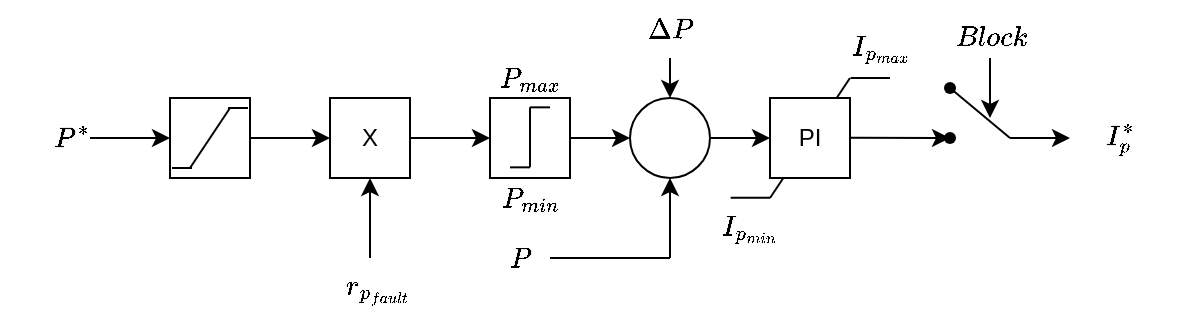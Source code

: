 <mxfile>
    <diagram name="Page-1" id="1GrMfoRmzw9oueDwr1QM">
        <mxGraphModel dx="658" dy="298" grid="1" gridSize="10" guides="1" tooltips="1" connect="1" arrows="1" fold="1" page="1" pageScale="1" pageWidth="827" pageHeight="1169" math="1" shadow="0">
            <root>
                <mxCell id="0"/>
                <mxCell id="1" parent="0"/>
                <mxCell id="w1Y-Avty2o6jiPsMjraB-3" value="" style="verticalLabelPosition=bottom;verticalAlign=top;html=1;shape=mxgraph.basic.rect;fillColor2=none;strokeWidth=1;size=20;indent=25;" parent="1" vertex="1">
                    <mxGeometry x="310" y="300" width="40" height="40" as="geometry"/>
                </mxCell>
                <mxCell id="w1Y-Avty2o6jiPsMjraB-5" value="" style="endArrow=none;html=1;rounded=0;endSize=4;startSize=5;jumpSize=6;sourcePerimeterSpacing=0;entryX=0.25;entryY=1;entryDx=0;entryDy=0;entryPerimeter=0;" parent="1" edge="1">
                    <mxGeometry width="50" height="50" relative="1" as="geometry">
                        <mxPoint x="340" y="305" as="sourcePoint"/>
                        <mxPoint x="320" y="335" as="targetPoint"/>
                    </mxGeometry>
                </mxCell>
                <mxCell id="w1Y-Avty2o6jiPsMjraB-6" value="" style="endArrow=none;html=1;rounded=0;" parent="1" edge="1">
                    <mxGeometry width="50" height="50" relative="1" as="geometry">
                        <mxPoint x="339" y="305" as="sourcePoint"/>
                        <mxPoint x="349" y="305" as="targetPoint"/>
                    </mxGeometry>
                </mxCell>
                <mxCell id="w1Y-Avty2o6jiPsMjraB-8" value="" style="endArrow=none;html=1;rounded=0;" parent="1" edge="1">
                    <mxGeometry width="50" height="50" relative="1" as="geometry">
                        <mxPoint x="311" y="335" as="sourcePoint"/>
                        <mxPoint x="321" y="335" as="targetPoint"/>
                    </mxGeometry>
                </mxCell>
                <mxCell id="w1Y-Avty2o6jiPsMjraB-17" value="" style="endArrow=classic;html=1;rounded=0;" parent="1" edge="1">
                    <mxGeometry width="50" height="50" relative="1" as="geometry">
                        <mxPoint x="270" y="320" as="sourcePoint"/>
                        <mxPoint x="310" y="320" as="targetPoint"/>
                    </mxGeometry>
                </mxCell>
                <mxCell id="w1Y-Avty2o6jiPsMjraB-19" value="$$P^*$$" style="text;html=1;align=center;verticalAlign=middle;resizable=0;points=[];autosize=1;strokeColor=none;fillColor=none;" parent="1" vertex="1">
                    <mxGeometry x="225" y="305" width="70" height="30" as="geometry"/>
                </mxCell>
                <mxCell id="w1Y-Avty2o6jiPsMjraB-20" value="X" style="whiteSpace=wrap;html=1;aspect=fixed;" parent="1" vertex="1">
                    <mxGeometry x="390" y="300" width="40" height="40" as="geometry"/>
                </mxCell>
                <mxCell id="w1Y-Avty2o6jiPsMjraB-21" value="" style="endArrow=classic;html=1;rounded=0;" parent="1" edge="1">
                    <mxGeometry width="50" height="50" relative="1" as="geometry">
                        <mxPoint x="350" y="320" as="sourcePoint"/>
                        <mxPoint x="390" y="320" as="targetPoint"/>
                    </mxGeometry>
                </mxCell>
                <mxCell id="w1Y-Avty2o6jiPsMjraB-22" value="" style="whiteSpace=wrap;html=1;aspect=fixed;" parent="1" vertex="1">
                    <mxGeometry x="470" y="300" width="40" height="40" as="geometry"/>
                </mxCell>
                <mxCell id="w1Y-Avty2o6jiPsMjraB-23" value="" style="endArrow=classic;html=1;rounded=0;entryX=0;entryY=0.5;entryDx=0;entryDy=0;exitX=1;exitY=0.5;exitDx=0;exitDy=0;" parent="1" source="w1Y-Avty2o6jiPsMjraB-20" target="w1Y-Avty2o6jiPsMjraB-22" edge="1">
                    <mxGeometry width="50" height="50" relative="1" as="geometry">
                        <mxPoint x="360" y="330" as="sourcePoint"/>
                        <mxPoint x="400" y="330" as="targetPoint"/>
                    </mxGeometry>
                </mxCell>
                <mxCell id="w1Y-Avty2o6jiPsMjraB-24" value="" style="endArrow=none;html=1;rounded=0;" parent="1" edge="1">
                    <mxGeometry width="50" height="50" relative="1" as="geometry">
                        <mxPoint x="500" y="304.67" as="sourcePoint"/>
                        <mxPoint x="490" y="304.67" as="targetPoint"/>
                    </mxGeometry>
                </mxCell>
                <mxCell id="w1Y-Avty2o6jiPsMjraB-25" value="" style="endArrow=none;html=1;rounded=0;" parent="1" edge="1">
                    <mxGeometry width="50" height="50" relative="1" as="geometry">
                        <mxPoint x="490" y="334.67" as="sourcePoint"/>
                        <mxPoint x="480" y="334.67" as="targetPoint"/>
                    </mxGeometry>
                </mxCell>
                <mxCell id="w1Y-Avty2o6jiPsMjraB-26" value="" style="endArrow=none;html=1;rounded=0;" parent="1" edge="1">
                    <mxGeometry width="50" height="50" relative="1" as="geometry">
                        <mxPoint x="490" y="304.67" as="sourcePoint"/>
                        <mxPoint x="490" y="334.67" as="targetPoint"/>
                    </mxGeometry>
                </mxCell>
                <mxCell id="w1Y-Avty2o6jiPsMjraB-27" value="$$P_{max}$$" style="text;html=1;align=center;verticalAlign=middle;resizable=0;points=[];autosize=1;strokeColor=none;fillColor=none;" parent="1" vertex="1">
                    <mxGeometry x="440" y="275" width="100" height="30" as="geometry"/>
                </mxCell>
                <mxCell id="w1Y-Avty2o6jiPsMjraB-28" value="$$P_{min}$$" style="text;html=1;align=center;verticalAlign=middle;resizable=0;points=[];autosize=1;strokeColor=none;fillColor=none;" parent="1" vertex="1">
                    <mxGeometry x="445" y="335" width="90" height="30" as="geometry"/>
                </mxCell>
                <mxCell id="w1Y-Avty2o6jiPsMjraB-29" value="" style="ellipse;whiteSpace=wrap;html=1;aspect=fixed;" parent="1" vertex="1">
                    <mxGeometry x="540" y="300" width="40" height="40" as="geometry"/>
                </mxCell>
                <mxCell id="w1Y-Avty2o6jiPsMjraB-30" value="" style="endArrow=classic;html=1;rounded=0;entryX=0;entryY=0.5;entryDx=0;entryDy=0;" parent="1" target="w1Y-Avty2o6jiPsMjraB-29" edge="1">
                    <mxGeometry width="50" height="50" relative="1" as="geometry">
                        <mxPoint x="510" y="320" as="sourcePoint"/>
                        <mxPoint x="480" y="330" as="targetPoint"/>
                    </mxGeometry>
                </mxCell>
                <mxCell id="w1Y-Avty2o6jiPsMjraB-31" value="" style="endArrow=classic;html=1;rounded=0;entryX=0.5;entryY=0;entryDx=0;entryDy=0;" parent="1" target="w1Y-Avty2o6jiPsMjraB-29" edge="1">
                    <mxGeometry width="50" height="50" relative="1" as="geometry">
                        <mxPoint x="560" y="280" as="sourcePoint"/>
                        <mxPoint x="550" y="330" as="targetPoint"/>
                    </mxGeometry>
                </mxCell>
                <mxCell id="w1Y-Avty2o6jiPsMjraB-32" value="" style="endArrow=classic;html=1;rounded=0;entryX=0.5;entryY=1;entryDx=0;entryDy=0;" parent="1" target="w1Y-Avty2o6jiPsMjraB-29" edge="1">
                    <mxGeometry width="50" height="50" relative="1" as="geometry">
                        <mxPoint x="560" y="380" as="sourcePoint"/>
                        <mxPoint x="570" y="310" as="targetPoint"/>
                    </mxGeometry>
                </mxCell>
                <mxCell id="w1Y-Avty2o6jiPsMjraB-33" value="" style="endArrow=classic;html=1;rounded=0;exitX=1;exitY=0.5;exitDx=0;exitDy=0;" parent="1" source="w1Y-Avty2o6jiPsMjraB-29" edge="1">
                    <mxGeometry width="50" height="50" relative="1" as="geometry">
                        <mxPoint x="570" y="390" as="sourcePoint"/>
                        <mxPoint x="610" y="320" as="targetPoint"/>
                    </mxGeometry>
                </mxCell>
                <mxCell id="w1Y-Avty2o6jiPsMjraB-35" value="" style="endArrow=none;html=1;rounded=0;endSize=4;startSize=5;jumpSize=6;sourcePerimeterSpacing=0;" parent="1" edge="1">
                    <mxGeometry width="50" height="50" relative="1" as="geometry">
                        <mxPoint x="650" y="290" as="sourcePoint"/>
                        <mxPoint x="610" y="350" as="targetPoint"/>
                    </mxGeometry>
                </mxCell>
                <mxCell id="w1Y-Avty2o6jiPsMjraB-36" value="" style="endArrow=none;html=1;rounded=0;" parent="1" edge="1">
                    <mxGeometry width="50" height="50" relative="1" as="geometry">
                        <mxPoint x="650.333" y="290" as="sourcePoint"/>
                        <mxPoint x="670" y="290" as="targetPoint"/>
                    </mxGeometry>
                </mxCell>
                <mxCell id="w1Y-Avty2o6jiPsMjraB-37" value="" style="endArrow=none;html=1;rounded=0;" parent="1" edge="1">
                    <mxGeometry width="50" height="50" relative="1" as="geometry">
                        <mxPoint x="590.333" y="349.83" as="sourcePoint"/>
                        <mxPoint x="610" y="349.83" as="targetPoint"/>
                    </mxGeometry>
                </mxCell>
                <mxCell id="w1Y-Avty2o6jiPsMjraB-34" value="PI" style="whiteSpace=wrap;html=1;aspect=fixed;" parent="1" vertex="1">
                    <mxGeometry x="610" y="300" width="40" height="40" as="geometry"/>
                </mxCell>
                <mxCell id="w1Y-Avty2o6jiPsMjraB-38" value="" style="endArrow=none;html=1;rounded=0;" parent="1" edge="1">
                    <mxGeometry width="50" height="50" relative="1" as="geometry">
                        <mxPoint x="500" y="380" as="sourcePoint"/>
                        <mxPoint x="560" y="380" as="targetPoint"/>
                    </mxGeometry>
                </mxCell>
                <mxCell id="w1Y-Avty2o6jiPsMjraB-39" value="$$P$$" style="text;html=1;align=center;verticalAlign=middle;resizable=0;points=[];autosize=1;strokeColor=none;fillColor=none;" parent="1" vertex="1">
                    <mxGeometry x="455" y="365" width="60" height="30" as="geometry"/>
                </mxCell>
                <mxCell id="w1Y-Avty2o6jiPsMjraB-40" value="$$\Delta P$$" style="text;html=1;align=center;verticalAlign=middle;resizable=0;points=[];autosize=1;strokeColor=none;fillColor=none;" parent="1" vertex="1">
                    <mxGeometry x="515" y="251" width="90" height="30" as="geometry"/>
                </mxCell>
                <mxCell id="w1Y-Avty2o6jiPsMjraB-41" value="$$I_{p_{min}}$$" style="text;html=1;align=center;verticalAlign=middle;resizable=0;points=[];autosize=1;strokeColor=none;fillColor=none;" parent="1" vertex="1">
                    <mxGeometry x="545" y="350" width="110" height="30" as="geometry"/>
                </mxCell>
                <mxCell id="w1Y-Avty2o6jiPsMjraB-42" value="$$I_{p_{max}}$$" style="text;html=1;align=center;verticalAlign=middle;resizable=0;points=[];autosize=1;strokeColor=none;fillColor=none;" parent="1" vertex="1">
                    <mxGeometry x="610" y="260" width="110" height="30" as="geometry"/>
                </mxCell>
                <mxCell id="w1Y-Avty2o6jiPsMjraB-43" value="" style="endArrow=classic;html=1;rounded=0;exitX=1;exitY=0.5;exitDx=0;exitDy=0;" parent="1" target="w1Y-Avty2o6jiPsMjraB-45" edge="1">
                    <mxGeometry width="50" height="50" relative="1" as="geometry">
                        <mxPoint x="650" y="319.83" as="sourcePoint"/>
                        <mxPoint x="680" y="319.83" as="targetPoint"/>
                    </mxGeometry>
                </mxCell>
                <mxCell id="w1Y-Avty2o6jiPsMjraB-45" value="" style="shape=waypoint;sketch=0;fillStyle=solid;size=6;pointerEvents=1;points=[];fillColor=none;resizable=0;rotatable=0;perimeter=centerPerimeter;snapToPoint=1;" parent="1" vertex="1">
                    <mxGeometry x="690" y="310" width="20" height="20" as="geometry"/>
                </mxCell>
                <mxCell id="w1Y-Avty2o6jiPsMjraB-46" value="" style="shape=waypoint;sketch=0;fillStyle=solid;size=6;pointerEvents=1;points=[];fillColor=none;resizable=0;rotatable=0;perimeter=centerPerimeter;snapToPoint=1;" parent="1" vertex="1">
                    <mxGeometry x="690" y="285" width="20" height="20" as="geometry"/>
                </mxCell>
                <mxCell id="w1Y-Avty2o6jiPsMjraB-47" value="" style="endArrow=none;html=1;rounded=0;" parent="1" source="w1Y-Avty2o6jiPsMjraB-46" edge="1">
                    <mxGeometry width="50" height="50" relative="1" as="geometry">
                        <mxPoint x="510" y="390" as="sourcePoint"/>
                        <mxPoint x="730" y="320" as="targetPoint"/>
                    </mxGeometry>
                </mxCell>
                <mxCell id="w1Y-Avty2o6jiPsMjraB-49" value="" style="endArrow=classic;html=1;rounded=0;" parent="1" edge="1">
                    <mxGeometry width="50" height="50" relative="1" as="geometry">
                        <mxPoint x="730" y="320" as="sourcePoint"/>
                        <mxPoint x="760" y="320" as="targetPoint"/>
                    </mxGeometry>
                </mxCell>
                <mxCell id="w1Y-Avty2o6jiPsMjraB-50" value="" style="endArrow=classic;html=1;rounded=0;" parent="1" edge="1">
                    <mxGeometry width="50" height="50" relative="1" as="geometry">
                        <mxPoint x="720" y="280" as="sourcePoint"/>
                        <mxPoint x="720" y="310" as="targetPoint"/>
                    </mxGeometry>
                </mxCell>
                <mxCell id="w1Y-Avty2o6jiPsMjraB-51" value="$$Block$$" style="text;html=1;align=center;verticalAlign=middle;resizable=0;points=[];autosize=1;strokeColor=none;fillColor=none;" parent="1" vertex="1">
                    <mxGeometry x="680" y="255" width="80" height="30" as="geometry"/>
                </mxCell>
                <mxCell id="w1Y-Avty2o6jiPsMjraB-52" value="$$I_p^*$$" style="text;html=1;align=center;verticalAlign=middle;resizable=0;points=[];autosize=1;strokeColor=none;fillColor=none;" parent="1" vertex="1">
                    <mxGeometry x="745" y="305" width="80" height="30" as="geometry"/>
                </mxCell>
                <mxCell id="2" value="" style="endArrow=classic;html=1;rounded=0;entryX=0.5;entryY=1;entryDx=0;entryDy=0;" parent="1" target="w1Y-Avty2o6jiPsMjraB-20" edge="1">
                    <mxGeometry width="50" height="50" relative="1" as="geometry">
                        <mxPoint x="410" y="380" as="sourcePoint"/>
                        <mxPoint x="570" y="350" as="targetPoint"/>
                    </mxGeometry>
                </mxCell>
                <mxCell id="3" value="$$r_{p_{fault}}$$" style="text;html=1;align=center;verticalAlign=middle;resizable=0;points=[];autosize=1;strokeColor=none;fillColor=none;" parent="1" vertex="1">
                    <mxGeometry x="359" y="380" width="110" height="30" as="geometry"/>
                </mxCell>
            </root>
        </mxGraphModel>
    </diagram>
</mxfile>